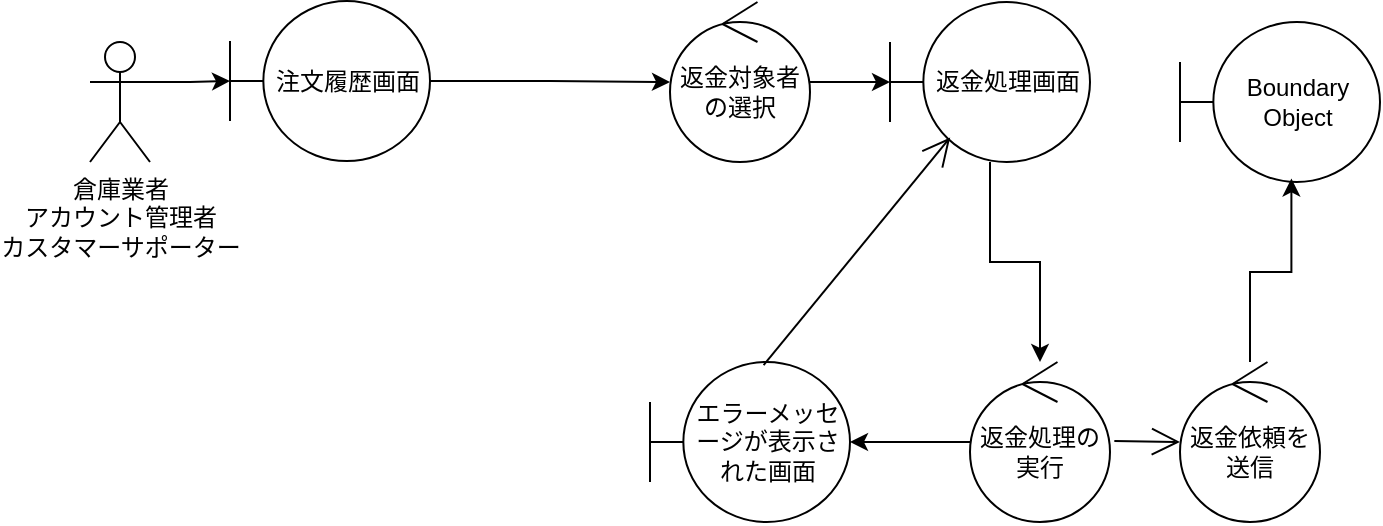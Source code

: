 <mxfile version="28.2.5">
  <diagram name="ページ1" id="gWr4JtAHWeSnUZ1lcRqY">
    <mxGraphModel dx="2734" dy="2362" grid="1" gridSize="10" guides="1" tooltips="1" connect="1" arrows="1" fold="1" page="1" pageScale="1" pageWidth="1169" pageHeight="827" math="0" shadow="0">
      <root>
        <mxCell id="0" />
        <mxCell id="1" parent="0" />
        <mxCell id="AbAq9ewkS6oZXFf50iRQ-2" style="edgeStyle=orthogonalEdgeStyle;rounded=0;orthogonalLoop=1;jettySize=auto;html=1;exitX=1;exitY=0.333;exitDx=0;exitDy=0;exitPerimeter=0;" edge="1" parent="1" source="AbAq9ewkS6oZXFf50iRQ-1" target="AbAq9ewkS6oZXFf50iRQ-3">
          <mxGeometry relative="1" as="geometry">
            <mxPoint x="-1000.0" y="-1560.462" as="targetPoint" />
          </mxGeometry>
        </mxCell>
        <mxCell id="AbAq9ewkS6oZXFf50iRQ-1" value="倉庫業者&lt;div&gt;アカウント管理者&lt;/div&gt;&lt;div&gt;カスタマーサポーター&lt;/div&gt;" style="shape=umlActor;verticalLabelPosition=bottom;verticalAlign=top;html=1;" vertex="1" parent="1">
          <mxGeometry x="-1120" y="-1580" width="30" height="60" as="geometry" />
        </mxCell>
        <mxCell id="AbAq9ewkS6oZXFf50iRQ-3" value="注文履歴画面" style="shape=umlBoundary;whiteSpace=wrap;html=1;" vertex="1" parent="1">
          <mxGeometry x="-1050.0" y="-1600.462" width="100" height="80" as="geometry" />
        </mxCell>
        <mxCell id="AbAq9ewkS6oZXFf50iRQ-6" value="" style="edgeStyle=orthogonalEdgeStyle;rounded=0;orthogonalLoop=1;jettySize=auto;html=1;" edge="1" parent="1" source="AbAq9ewkS6oZXFf50iRQ-3" target="AbAq9ewkS6oZXFf50iRQ-4">
          <mxGeometry relative="1" as="geometry">
            <mxPoint x="-810.0" y="-1560.462" as="targetPoint" />
            <mxPoint x="-950" y="-1560" as="sourcePoint" />
          </mxGeometry>
        </mxCell>
        <mxCell id="AbAq9ewkS6oZXFf50iRQ-7" style="edgeStyle=orthogonalEdgeStyle;rounded=0;orthogonalLoop=1;jettySize=auto;html=1;" edge="1" parent="1" source="AbAq9ewkS6oZXFf50iRQ-4" target="AbAq9ewkS6oZXFf50iRQ-8">
          <mxGeometry relative="1" as="geometry">
            <mxPoint x="-670" y="-1560" as="targetPoint" />
          </mxGeometry>
        </mxCell>
        <mxCell id="AbAq9ewkS6oZXFf50iRQ-4" value="返金対象者の選択" style="ellipse;shape=umlControl;whiteSpace=wrap;html=1;" vertex="1" parent="1">
          <mxGeometry x="-830" y="-1600" width="70" height="80" as="geometry" />
        </mxCell>
        <mxCell id="AbAq9ewkS6oZXFf50iRQ-9" style="edgeStyle=orthogonalEdgeStyle;rounded=0;orthogonalLoop=1;jettySize=auto;html=1;" edge="1" parent="1" source="AbAq9ewkS6oZXFf50iRQ-8" target="AbAq9ewkS6oZXFf50iRQ-10">
          <mxGeometry relative="1" as="geometry">
            <mxPoint x="-550" y="-1560" as="targetPoint" />
          </mxGeometry>
        </mxCell>
        <mxCell id="AbAq9ewkS6oZXFf50iRQ-8" value="返金処理画面" style="shape=umlBoundary;whiteSpace=wrap;html=1;" vertex="1" parent="1">
          <mxGeometry x="-720" y="-1600" width="100" height="80" as="geometry" />
        </mxCell>
        <mxCell id="AbAq9ewkS6oZXFf50iRQ-12" style="edgeStyle=orthogonalEdgeStyle;rounded=0;orthogonalLoop=1;jettySize=auto;html=1;" edge="1" parent="1" source="AbAq9ewkS6oZXFf50iRQ-10" target="AbAq9ewkS6oZXFf50iRQ-13">
          <mxGeometry relative="1" as="geometry">
            <mxPoint x="-790.0" y="-1380" as="targetPoint" />
          </mxGeometry>
        </mxCell>
        <mxCell id="AbAq9ewkS6oZXFf50iRQ-10" value="返金処理の実行" style="ellipse;shape=umlControl;whiteSpace=wrap;html=1;" vertex="1" parent="1">
          <mxGeometry x="-680" y="-1420" width="70" height="80" as="geometry" />
        </mxCell>
        <mxCell id="AbAq9ewkS6oZXFf50iRQ-13" value="エラーメッセージが表示された画面" style="shape=umlBoundary;whiteSpace=wrap;html=1;" vertex="1" parent="1">
          <mxGeometry x="-840.0" y="-1420" width="100" height="80" as="geometry" />
        </mxCell>
        <mxCell id="AbAq9ewkS6oZXFf50iRQ-14" value="" style="endArrow=open;endFill=1;endSize=12;html=1;rounded=0;exitX=0.568;exitY=0.02;exitDx=0;exitDy=0;exitPerimeter=0;entryX=0.301;entryY=0.847;entryDx=0;entryDy=0;entryPerimeter=0;" edge="1" parent="1" source="AbAq9ewkS6oZXFf50iRQ-13" target="AbAq9ewkS6oZXFf50iRQ-8">
          <mxGeometry width="160" relative="1" as="geometry">
            <mxPoint x="-550" y="-1470" as="sourcePoint" />
            <mxPoint x="-390" y="-1470" as="targetPoint" />
          </mxGeometry>
        </mxCell>
        <mxCell id="AbAq9ewkS6oZXFf50iRQ-15" value="" style="endArrow=open;endFill=1;endSize=12;html=1;rounded=0;exitX=1.031;exitY=0.494;exitDx=0;exitDy=0;exitPerimeter=0;" edge="1" parent="1" source="AbAq9ewkS6oZXFf50iRQ-10" target="AbAq9ewkS6oZXFf50iRQ-16">
          <mxGeometry width="160" relative="1" as="geometry">
            <mxPoint x="-550" y="-1470" as="sourcePoint" />
            <mxPoint x="-540" y="-1380" as="targetPoint" />
          </mxGeometry>
        </mxCell>
        <mxCell id="AbAq9ewkS6oZXFf50iRQ-16" value="返金依頼を送信" style="ellipse;shape=umlControl;whiteSpace=wrap;html=1;" vertex="1" parent="1">
          <mxGeometry x="-575" y="-1420" width="70" height="80" as="geometry" />
        </mxCell>
        <mxCell id="AbAq9ewkS6oZXFf50iRQ-17" value="Boundary Object" style="shape=umlBoundary;whiteSpace=wrap;html=1;" vertex="1" parent="1">
          <mxGeometry x="-575" y="-1590" width="100" height="80" as="geometry" />
        </mxCell>
        <mxCell id="AbAq9ewkS6oZXFf50iRQ-18" style="edgeStyle=orthogonalEdgeStyle;rounded=0;orthogonalLoop=1;jettySize=auto;html=1;entryX=0.557;entryY=0.978;entryDx=0;entryDy=0;entryPerimeter=0;" edge="1" parent="1" source="AbAq9ewkS6oZXFf50iRQ-16" target="AbAq9ewkS6oZXFf50iRQ-17">
          <mxGeometry relative="1" as="geometry" />
        </mxCell>
      </root>
    </mxGraphModel>
  </diagram>
</mxfile>

